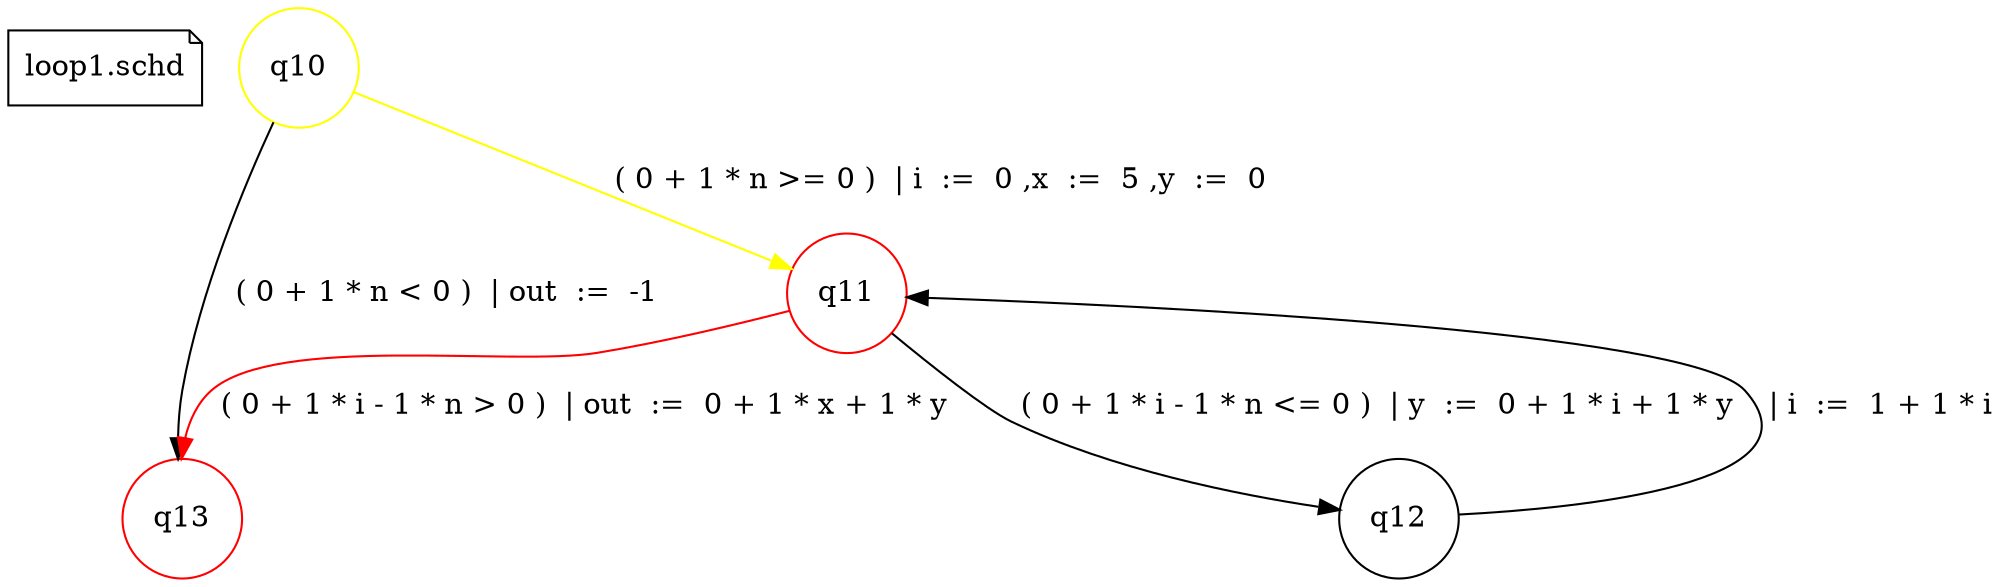 digraph fsmdIndot {

 "loop1.schd" [shape=note]
q10 [shape=circle color= "yellow"];
q13 [shape=circle color= "red"];
q10 -> q13 [  label=" ( 0 + 1 * n < 0 )  | out  :=  -1 "];
q11 [shape=circle color= "red"];
q10 -> q11 [color= "yellow"  label=" ( 0 + 1 * n >= 0 )  | i  :=  0 ,x  :=  5 ,y  :=  0 "];
q11 [shape=circle color= "red"];
q12 [shape=circle ];
q11 -> q12 [  label=" ( 0 + 1 * i - 1 * n <= 0 )  | y  :=  0 + 1 * i + 1 * y "];
q13 [shape=circle color= "red"];
q11 -> q13 [color= "red"  label=" ( 0 + 1 * i - 1 * n > 0 )  | out  :=  0 + 1 * x + 1 * y "];
q12 [shape=circle ];
q11 [shape=circle color= "red"];
q12 -> q11 [  label=" | i  :=  1 + 1 * i "];

}
